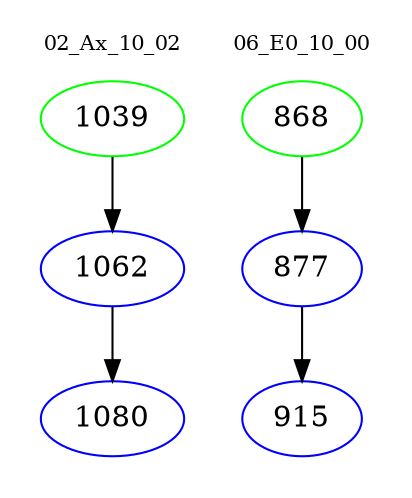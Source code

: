digraph{
subgraph cluster_0 {
color = white
label = "02_Ax_10_02";
fontsize=10;
T0_1039 [label="1039", color="green"]
T0_1039 -> T0_1062 [color="black"]
T0_1062 [label="1062", color="blue"]
T0_1062 -> T0_1080 [color="black"]
T0_1080 [label="1080", color="blue"]
}
subgraph cluster_1 {
color = white
label = "06_E0_10_00";
fontsize=10;
T1_868 [label="868", color="green"]
T1_868 -> T1_877 [color="black"]
T1_877 [label="877", color="blue"]
T1_877 -> T1_915 [color="black"]
T1_915 [label="915", color="blue"]
}
}
